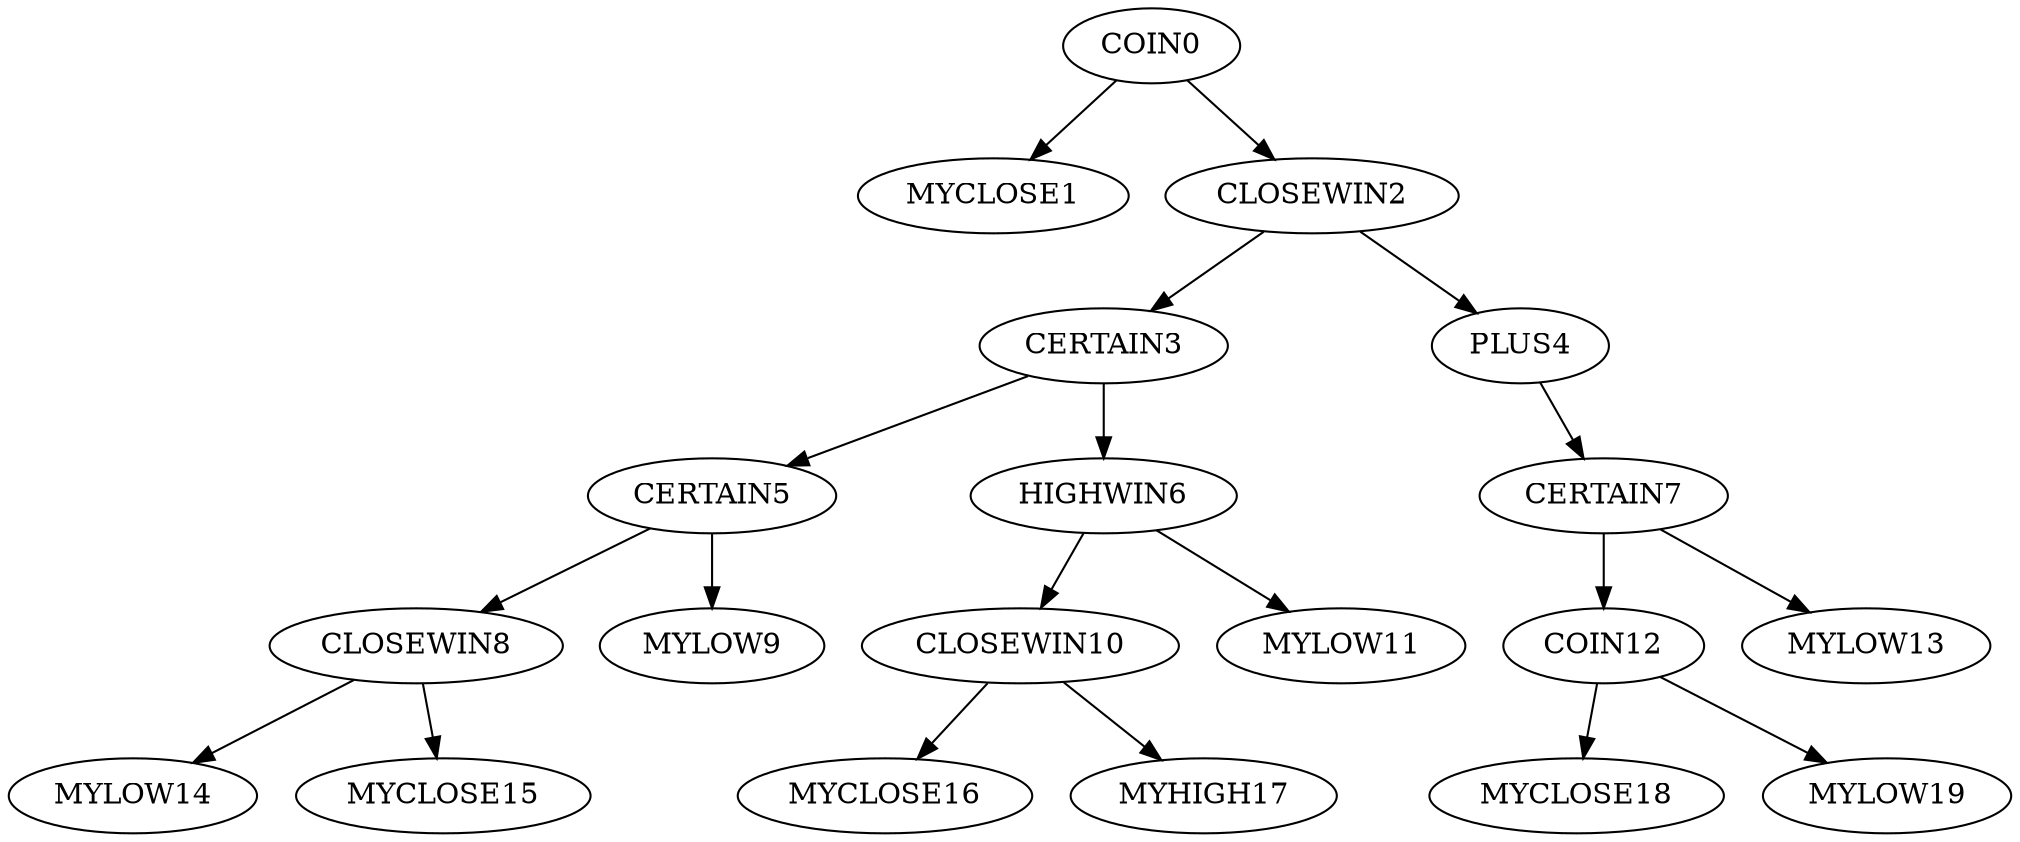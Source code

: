 digraph T {
	COIN0 -> MYCLOSE1;
	COIN0 -> CLOSEWIN2;
	CLOSEWIN2 -> CERTAIN3;
	CLOSEWIN2 -> PLUS4;
	CERTAIN3 -> CERTAIN5;
	CERTAIN3 -> HIGHWIN6;
	PLUS4 -> CERTAIN7;
	CERTAIN5 -> CLOSEWIN8;
	CERTAIN5 -> MYLOW9;
	HIGHWIN6 -> CLOSEWIN10;
	HIGHWIN6 -> MYLOW11;
	CERTAIN7 -> COIN12;
	CERTAIN7 -> MYLOW13;
	CLOSEWIN8 -> MYLOW14;
	CLOSEWIN8 -> MYCLOSE15;
	CLOSEWIN10 -> MYCLOSE16;
	CLOSEWIN10 -> MYHIGH17;
	COIN12 -> MYCLOSE18;
	COIN12 -> MYLOW19;
}